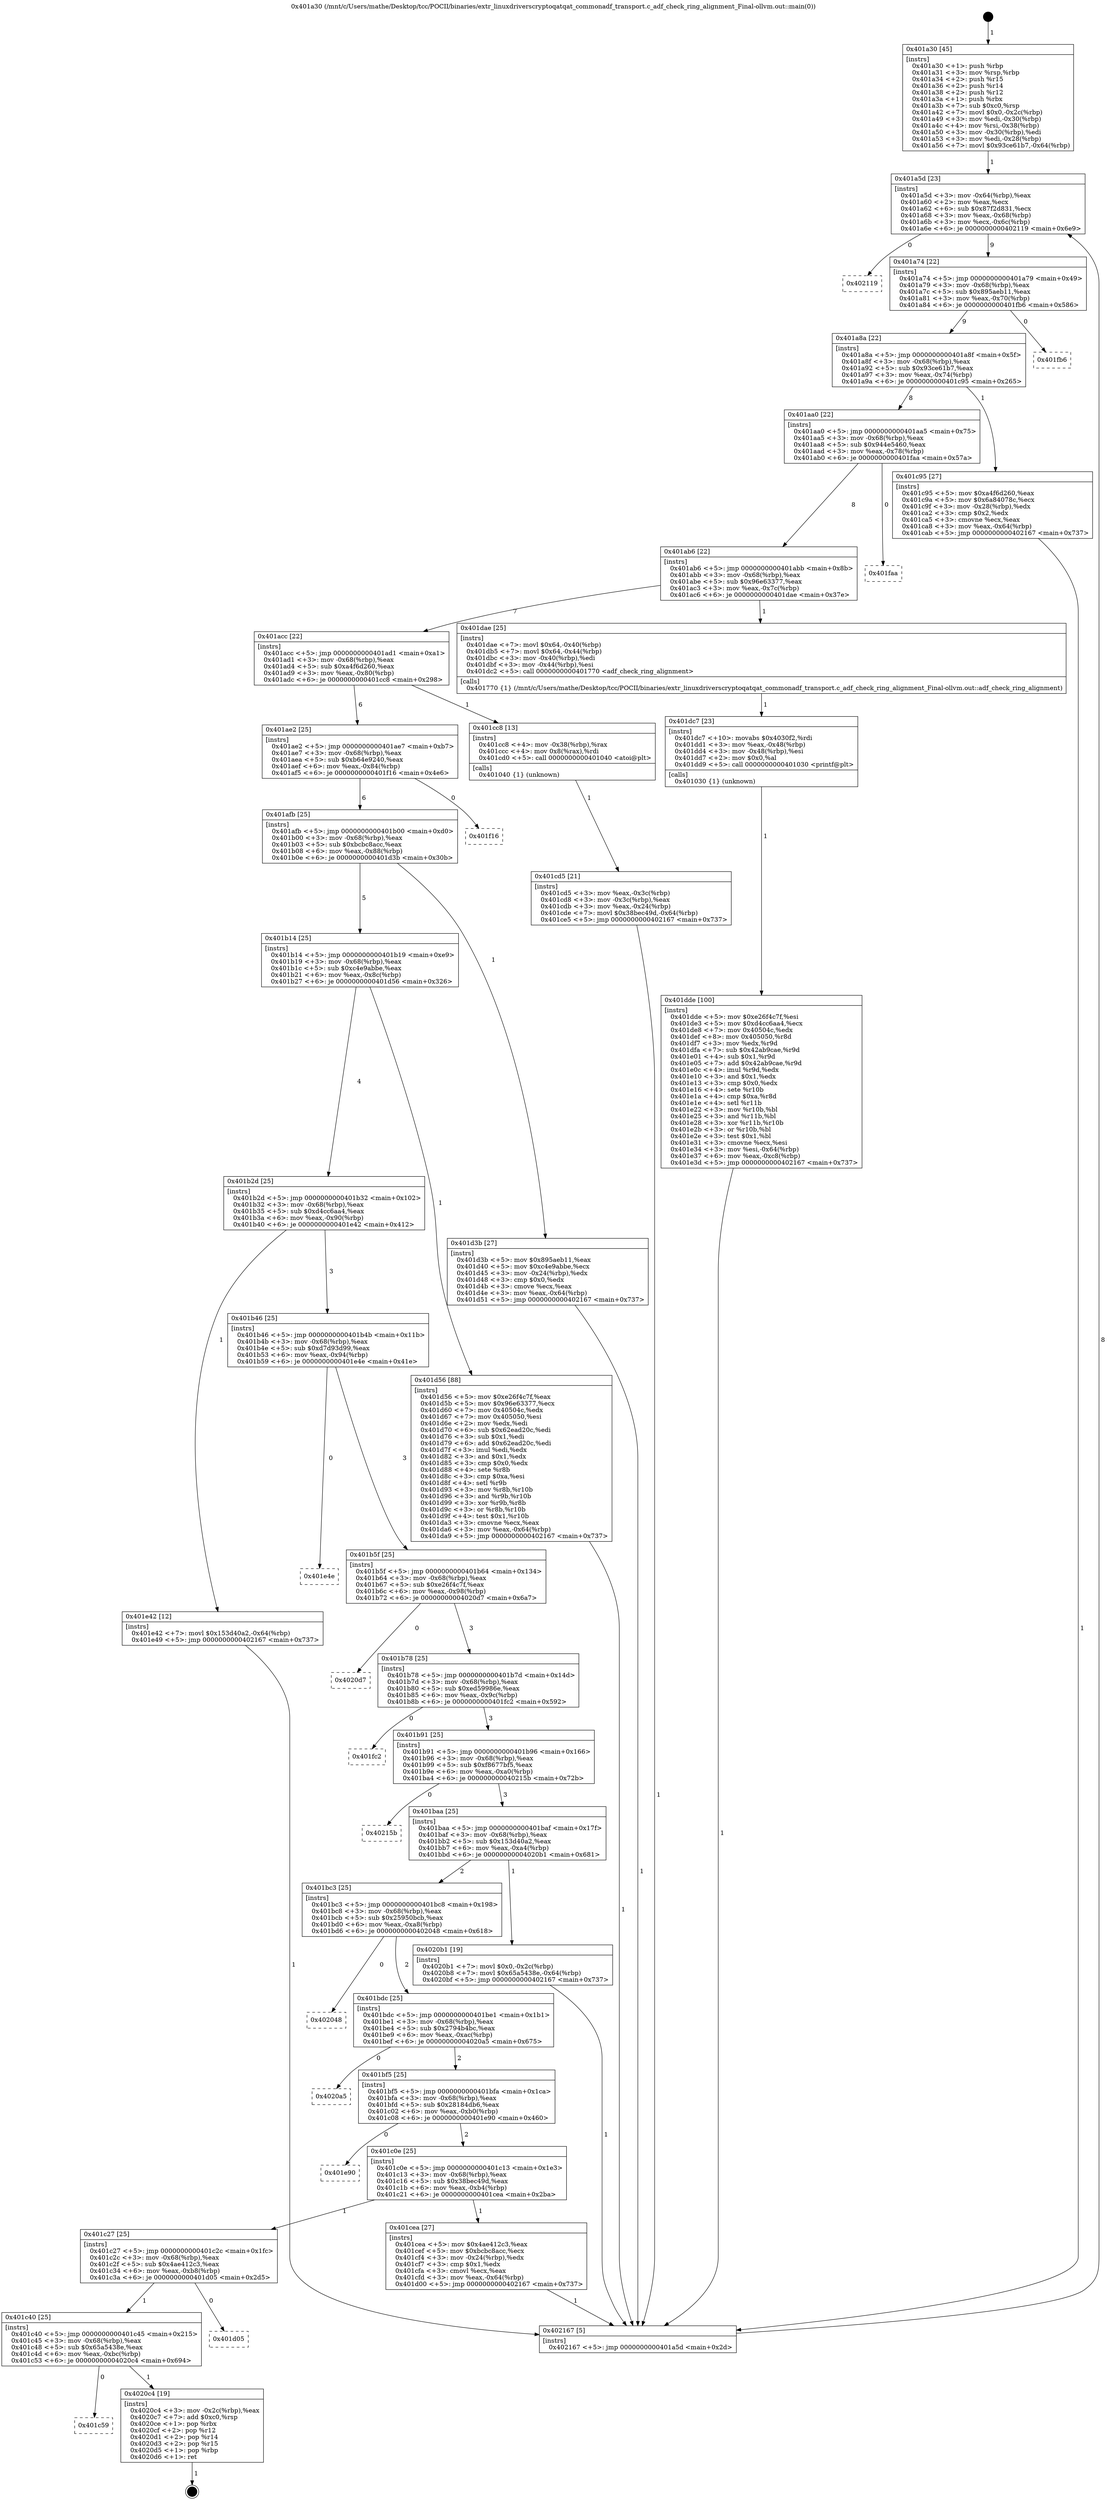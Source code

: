 digraph "0x401a30" {
  label = "0x401a30 (/mnt/c/Users/mathe/Desktop/tcc/POCII/binaries/extr_linuxdriverscryptoqatqat_commonadf_transport.c_adf_check_ring_alignment_Final-ollvm.out::main(0))"
  labelloc = "t"
  node[shape=record]

  Entry [label="",width=0.3,height=0.3,shape=circle,fillcolor=black,style=filled]
  "0x401a5d" [label="{
     0x401a5d [23]\l
     | [instrs]\l
     &nbsp;&nbsp;0x401a5d \<+3\>: mov -0x64(%rbp),%eax\l
     &nbsp;&nbsp;0x401a60 \<+2\>: mov %eax,%ecx\l
     &nbsp;&nbsp;0x401a62 \<+6\>: sub $0x87f2d831,%ecx\l
     &nbsp;&nbsp;0x401a68 \<+3\>: mov %eax,-0x68(%rbp)\l
     &nbsp;&nbsp;0x401a6b \<+3\>: mov %ecx,-0x6c(%rbp)\l
     &nbsp;&nbsp;0x401a6e \<+6\>: je 0000000000402119 \<main+0x6e9\>\l
  }"]
  "0x402119" [label="{
     0x402119\l
  }", style=dashed]
  "0x401a74" [label="{
     0x401a74 [22]\l
     | [instrs]\l
     &nbsp;&nbsp;0x401a74 \<+5\>: jmp 0000000000401a79 \<main+0x49\>\l
     &nbsp;&nbsp;0x401a79 \<+3\>: mov -0x68(%rbp),%eax\l
     &nbsp;&nbsp;0x401a7c \<+5\>: sub $0x895aeb11,%eax\l
     &nbsp;&nbsp;0x401a81 \<+3\>: mov %eax,-0x70(%rbp)\l
     &nbsp;&nbsp;0x401a84 \<+6\>: je 0000000000401fb6 \<main+0x586\>\l
  }"]
  Exit [label="",width=0.3,height=0.3,shape=circle,fillcolor=black,style=filled,peripheries=2]
  "0x401fb6" [label="{
     0x401fb6\l
  }", style=dashed]
  "0x401a8a" [label="{
     0x401a8a [22]\l
     | [instrs]\l
     &nbsp;&nbsp;0x401a8a \<+5\>: jmp 0000000000401a8f \<main+0x5f\>\l
     &nbsp;&nbsp;0x401a8f \<+3\>: mov -0x68(%rbp),%eax\l
     &nbsp;&nbsp;0x401a92 \<+5\>: sub $0x93ce61b7,%eax\l
     &nbsp;&nbsp;0x401a97 \<+3\>: mov %eax,-0x74(%rbp)\l
     &nbsp;&nbsp;0x401a9a \<+6\>: je 0000000000401c95 \<main+0x265\>\l
  }"]
  "0x401c59" [label="{
     0x401c59\l
  }", style=dashed]
  "0x401c95" [label="{
     0x401c95 [27]\l
     | [instrs]\l
     &nbsp;&nbsp;0x401c95 \<+5\>: mov $0xa4f6d260,%eax\l
     &nbsp;&nbsp;0x401c9a \<+5\>: mov $0x6a84078c,%ecx\l
     &nbsp;&nbsp;0x401c9f \<+3\>: mov -0x28(%rbp),%edx\l
     &nbsp;&nbsp;0x401ca2 \<+3\>: cmp $0x2,%edx\l
     &nbsp;&nbsp;0x401ca5 \<+3\>: cmovne %ecx,%eax\l
     &nbsp;&nbsp;0x401ca8 \<+3\>: mov %eax,-0x64(%rbp)\l
     &nbsp;&nbsp;0x401cab \<+5\>: jmp 0000000000402167 \<main+0x737\>\l
  }"]
  "0x401aa0" [label="{
     0x401aa0 [22]\l
     | [instrs]\l
     &nbsp;&nbsp;0x401aa0 \<+5\>: jmp 0000000000401aa5 \<main+0x75\>\l
     &nbsp;&nbsp;0x401aa5 \<+3\>: mov -0x68(%rbp),%eax\l
     &nbsp;&nbsp;0x401aa8 \<+5\>: sub $0x944e5460,%eax\l
     &nbsp;&nbsp;0x401aad \<+3\>: mov %eax,-0x78(%rbp)\l
     &nbsp;&nbsp;0x401ab0 \<+6\>: je 0000000000401faa \<main+0x57a\>\l
  }"]
  "0x402167" [label="{
     0x402167 [5]\l
     | [instrs]\l
     &nbsp;&nbsp;0x402167 \<+5\>: jmp 0000000000401a5d \<main+0x2d\>\l
  }"]
  "0x401a30" [label="{
     0x401a30 [45]\l
     | [instrs]\l
     &nbsp;&nbsp;0x401a30 \<+1\>: push %rbp\l
     &nbsp;&nbsp;0x401a31 \<+3\>: mov %rsp,%rbp\l
     &nbsp;&nbsp;0x401a34 \<+2\>: push %r15\l
     &nbsp;&nbsp;0x401a36 \<+2\>: push %r14\l
     &nbsp;&nbsp;0x401a38 \<+2\>: push %r12\l
     &nbsp;&nbsp;0x401a3a \<+1\>: push %rbx\l
     &nbsp;&nbsp;0x401a3b \<+7\>: sub $0xc0,%rsp\l
     &nbsp;&nbsp;0x401a42 \<+7\>: movl $0x0,-0x2c(%rbp)\l
     &nbsp;&nbsp;0x401a49 \<+3\>: mov %edi,-0x30(%rbp)\l
     &nbsp;&nbsp;0x401a4c \<+4\>: mov %rsi,-0x38(%rbp)\l
     &nbsp;&nbsp;0x401a50 \<+3\>: mov -0x30(%rbp),%edi\l
     &nbsp;&nbsp;0x401a53 \<+3\>: mov %edi,-0x28(%rbp)\l
     &nbsp;&nbsp;0x401a56 \<+7\>: movl $0x93ce61b7,-0x64(%rbp)\l
  }"]
  "0x4020c4" [label="{
     0x4020c4 [19]\l
     | [instrs]\l
     &nbsp;&nbsp;0x4020c4 \<+3\>: mov -0x2c(%rbp),%eax\l
     &nbsp;&nbsp;0x4020c7 \<+7\>: add $0xc0,%rsp\l
     &nbsp;&nbsp;0x4020ce \<+1\>: pop %rbx\l
     &nbsp;&nbsp;0x4020cf \<+2\>: pop %r12\l
     &nbsp;&nbsp;0x4020d1 \<+2\>: pop %r14\l
     &nbsp;&nbsp;0x4020d3 \<+2\>: pop %r15\l
     &nbsp;&nbsp;0x4020d5 \<+1\>: pop %rbp\l
     &nbsp;&nbsp;0x4020d6 \<+1\>: ret\l
  }"]
  "0x401faa" [label="{
     0x401faa\l
  }", style=dashed]
  "0x401ab6" [label="{
     0x401ab6 [22]\l
     | [instrs]\l
     &nbsp;&nbsp;0x401ab6 \<+5\>: jmp 0000000000401abb \<main+0x8b\>\l
     &nbsp;&nbsp;0x401abb \<+3\>: mov -0x68(%rbp),%eax\l
     &nbsp;&nbsp;0x401abe \<+5\>: sub $0x96e63377,%eax\l
     &nbsp;&nbsp;0x401ac3 \<+3\>: mov %eax,-0x7c(%rbp)\l
     &nbsp;&nbsp;0x401ac6 \<+6\>: je 0000000000401dae \<main+0x37e\>\l
  }"]
  "0x401c40" [label="{
     0x401c40 [25]\l
     | [instrs]\l
     &nbsp;&nbsp;0x401c40 \<+5\>: jmp 0000000000401c45 \<main+0x215\>\l
     &nbsp;&nbsp;0x401c45 \<+3\>: mov -0x68(%rbp),%eax\l
     &nbsp;&nbsp;0x401c48 \<+5\>: sub $0x65a5438e,%eax\l
     &nbsp;&nbsp;0x401c4d \<+6\>: mov %eax,-0xbc(%rbp)\l
     &nbsp;&nbsp;0x401c53 \<+6\>: je 00000000004020c4 \<main+0x694\>\l
  }"]
  "0x401dae" [label="{
     0x401dae [25]\l
     | [instrs]\l
     &nbsp;&nbsp;0x401dae \<+7\>: movl $0x64,-0x40(%rbp)\l
     &nbsp;&nbsp;0x401db5 \<+7\>: movl $0x64,-0x44(%rbp)\l
     &nbsp;&nbsp;0x401dbc \<+3\>: mov -0x40(%rbp),%edi\l
     &nbsp;&nbsp;0x401dbf \<+3\>: mov -0x44(%rbp),%esi\l
     &nbsp;&nbsp;0x401dc2 \<+5\>: call 0000000000401770 \<adf_check_ring_alignment\>\l
     | [calls]\l
     &nbsp;&nbsp;0x401770 \{1\} (/mnt/c/Users/mathe/Desktop/tcc/POCII/binaries/extr_linuxdriverscryptoqatqat_commonadf_transport.c_adf_check_ring_alignment_Final-ollvm.out::adf_check_ring_alignment)\l
  }"]
  "0x401acc" [label="{
     0x401acc [22]\l
     | [instrs]\l
     &nbsp;&nbsp;0x401acc \<+5\>: jmp 0000000000401ad1 \<main+0xa1\>\l
     &nbsp;&nbsp;0x401ad1 \<+3\>: mov -0x68(%rbp),%eax\l
     &nbsp;&nbsp;0x401ad4 \<+5\>: sub $0xa4f6d260,%eax\l
     &nbsp;&nbsp;0x401ad9 \<+3\>: mov %eax,-0x80(%rbp)\l
     &nbsp;&nbsp;0x401adc \<+6\>: je 0000000000401cc8 \<main+0x298\>\l
  }"]
  "0x401d05" [label="{
     0x401d05\l
  }", style=dashed]
  "0x401cc8" [label="{
     0x401cc8 [13]\l
     | [instrs]\l
     &nbsp;&nbsp;0x401cc8 \<+4\>: mov -0x38(%rbp),%rax\l
     &nbsp;&nbsp;0x401ccc \<+4\>: mov 0x8(%rax),%rdi\l
     &nbsp;&nbsp;0x401cd0 \<+5\>: call 0000000000401040 \<atoi@plt\>\l
     | [calls]\l
     &nbsp;&nbsp;0x401040 \{1\} (unknown)\l
  }"]
  "0x401ae2" [label="{
     0x401ae2 [25]\l
     | [instrs]\l
     &nbsp;&nbsp;0x401ae2 \<+5\>: jmp 0000000000401ae7 \<main+0xb7\>\l
     &nbsp;&nbsp;0x401ae7 \<+3\>: mov -0x68(%rbp),%eax\l
     &nbsp;&nbsp;0x401aea \<+5\>: sub $0xb64e9240,%eax\l
     &nbsp;&nbsp;0x401aef \<+6\>: mov %eax,-0x84(%rbp)\l
     &nbsp;&nbsp;0x401af5 \<+6\>: je 0000000000401f16 \<main+0x4e6\>\l
  }"]
  "0x401cd5" [label="{
     0x401cd5 [21]\l
     | [instrs]\l
     &nbsp;&nbsp;0x401cd5 \<+3\>: mov %eax,-0x3c(%rbp)\l
     &nbsp;&nbsp;0x401cd8 \<+3\>: mov -0x3c(%rbp),%eax\l
     &nbsp;&nbsp;0x401cdb \<+3\>: mov %eax,-0x24(%rbp)\l
     &nbsp;&nbsp;0x401cde \<+7\>: movl $0x38bec49d,-0x64(%rbp)\l
     &nbsp;&nbsp;0x401ce5 \<+5\>: jmp 0000000000402167 \<main+0x737\>\l
  }"]
  "0x401dde" [label="{
     0x401dde [100]\l
     | [instrs]\l
     &nbsp;&nbsp;0x401dde \<+5\>: mov $0xe26f4c7f,%esi\l
     &nbsp;&nbsp;0x401de3 \<+5\>: mov $0xd4cc6aa4,%ecx\l
     &nbsp;&nbsp;0x401de8 \<+7\>: mov 0x40504c,%edx\l
     &nbsp;&nbsp;0x401def \<+8\>: mov 0x405050,%r8d\l
     &nbsp;&nbsp;0x401df7 \<+3\>: mov %edx,%r9d\l
     &nbsp;&nbsp;0x401dfa \<+7\>: sub $0x42ab9cae,%r9d\l
     &nbsp;&nbsp;0x401e01 \<+4\>: sub $0x1,%r9d\l
     &nbsp;&nbsp;0x401e05 \<+7\>: add $0x42ab9cae,%r9d\l
     &nbsp;&nbsp;0x401e0c \<+4\>: imul %r9d,%edx\l
     &nbsp;&nbsp;0x401e10 \<+3\>: and $0x1,%edx\l
     &nbsp;&nbsp;0x401e13 \<+3\>: cmp $0x0,%edx\l
     &nbsp;&nbsp;0x401e16 \<+4\>: sete %r10b\l
     &nbsp;&nbsp;0x401e1a \<+4\>: cmp $0xa,%r8d\l
     &nbsp;&nbsp;0x401e1e \<+4\>: setl %r11b\l
     &nbsp;&nbsp;0x401e22 \<+3\>: mov %r10b,%bl\l
     &nbsp;&nbsp;0x401e25 \<+3\>: and %r11b,%bl\l
     &nbsp;&nbsp;0x401e28 \<+3\>: xor %r11b,%r10b\l
     &nbsp;&nbsp;0x401e2b \<+3\>: or %r10b,%bl\l
     &nbsp;&nbsp;0x401e2e \<+3\>: test $0x1,%bl\l
     &nbsp;&nbsp;0x401e31 \<+3\>: cmovne %ecx,%esi\l
     &nbsp;&nbsp;0x401e34 \<+3\>: mov %esi,-0x64(%rbp)\l
     &nbsp;&nbsp;0x401e37 \<+6\>: mov %eax,-0xc8(%rbp)\l
     &nbsp;&nbsp;0x401e3d \<+5\>: jmp 0000000000402167 \<main+0x737\>\l
  }"]
  "0x401f16" [label="{
     0x401f16\l
  }", style=dashed]
  "0x401afb" [label="{
     0x401afb [25]\l
     | [instrs]\l
     &nbsp;&nbsp;0x401afb \<+5\>: jmp 0000000000401b00 \<main+0xd0\>\l
     &nbsp;&nbsp;0x401b00 \<+3\>: mov -0x68(%rbp),%eax\l
     &nbsp;&nbsp;0x401b03 \<+5\>: sub $0xbcbc8acc,%eax\l
     &nbsp;&nbsp;0x401b08 \<+6\>: mov %eax,-0x88(%rbp)\l
     &nbsp;&nbsp;0x401b0e \<+6\>: je 0000000000401d3b \<main+0x30b\>\l
  }"]
  "0x401dc7" [label="{
     0x401dc7 [23]\l
     | [instrs]\l
     &nbsp;&nbsp;0x401dc7 \<+10\>: movabs $0x4030f2,%rdi\l
     &nbsp;&nbsp;0x401dd1 \<+3\>: mov %eax,-0x48(%rbp)\l
     &nbsp;&nbsp;0x401dd4 \<+3\>: mov -0x48(%rbp),%esi\l
     &nbsp;&nbsp;0x401dd7 \<+2\>: mov $0x0,%al\l
     &nbsp;&nbsp;0x401dd9 \<+5\>: call 0000000000401030 \<printf@plt\>\l
     | [calls]\l
     &nbsp;&nbsp;0x401030 \{1\} (unknown)\l
  }"]
  "0x401d3b" [label="{
     0x401d3b [27]\l
     | [instrs]\l
     &nbsp;&nbsp;0x401d3b \<+5\>: mov $0x895aeb11,%eax\l
     &nbsp;&nbsp;0x401d40 \<+5\>: mov $0xc4e9abbe,%ecx\l
     &nbsp;&nbsp;0x401d45 \<+3\>: mov -0x24(%rbp),%edx\l
     &nbsp;&nbsp;0x401d48 \<+3\>: cmp $0x0,%edx\l
     &nbsp;&nbsp;0x401d4b \<+3\>: cmove %ecx,%eax\l
     &nbsp;&nbsp;0x401d4e \<+3\>: mov %eax,-0x64(%rbp)\l
     &nbsp;&nbsp;0x401d51 \<+5\>: jmp 0000000000402167 \<main+0x737\>\l
  }"]
  "0x401b14" [label="{
     0x401b14 [25]\l
     | [instrs]\l
     &nbsp;&nbsp;0x401b14 \<+5\>: jmp 0000000000401b19 \<main+0xe9\>\l
     &nbsp;&nbsp;0x401b19 \<+3\>: mov -0x68(%rbp),%eax\l
     &nbsp;&nbsp;0x401b1c \<+5\>: sub $0xc4e9abbe,%eax\l
     &nbsp;&nbsp;0x401b21 \<+6\>: mov %eax,-0x8c(%rbp)\l
     &nbsp;&nbsp;0x401b27 \<+6\>: je 0000000000401d56 \<main+0x326\>\l
  }"]
  "0x401c27" [label="{
     0x401c27 [25]\l
     | [instrs]\l
     &nbsp;&nbsp;0x401c27 \<+5\>: jmp 0000000000401c2c \<main+0x1fc\>\l
     &nbsp;&nbsp;0x401c2c \<+3\>: mov -0x68(%rbp),%eax\l
     &nbsp;&nbsp;0x401c2f \<+5\>: sub $0x4ae412c3,%eax\l
     &nbsp;&nbsp;0x401c34 \<+6\>: mov %eax,-0xb8(%rbp)\l
     &nbsp;&nbsp;0x401c3a \<+6\>: je 0000000000401d05 \<main+0x2d5\>\l
  }"]
  "0x401d56" [label="{
     0x401d56 [88]\l
     | [instrs]\l
     &nbsp;&nbsp;0x401d56 \<+5\>: mov $0xe26f4c7f,%eax\l
     &nbsp;&nbsp;0x401d5b \<+5\>: mov $0x96e63377,%ecx\l
     &nbsp;&nbsp;0x401d60 \<+7\>: mov 0x40504c,%edx\l
     &nbsp;&nbsp;0x401d67 \<+7\>: mov 0x405050,%esi\l
     &nbsp;&nbsp;0x401d6e \<+2\>: mov %edx,%edi\l
     &nbsp;&nbsp;0x401d70 \<+6\>: sub $0x62ead20c,%edi\l
     &nbsp;&nbsp;0x401d76 \<+3\>: sub $0x1,%edi\l
     &nbsp;&nbsp;0x401d79 \<+6\>: add $0x62ead20c,%edi\l
     &nbsp;&nbsp;0x401d7f \<+3\>: imul %edi,%edx\l
     &nbsp;&nbsp;0x401d82 \<+3\>: and $0x1,%edx\l
     &nbsp;&nbsp;0x401d85 \<+3\>: cmp $0x0,%edx\l
     &nbsp;&nbsp;0x401d88 \<+4\>: sete %r8b\l
     &nbsp;&nbsp;0x401d8c \<+3\>: cmp $0xa,%esi\l
     &nbsp;&nbsp;0x401d8f \<+4\>: setl %r9b\l
     &nbsp;&nbsp;0x401d93 \<+3\>: mov %r8b,%r10b\l
     &nbsp;&nbsp;0x401d96 \<+3\>: and %r9b,%r10b\l
     &nbsp;&nbsp;0x401d99 \<+3\>: xor %r9b,%r8b\l
     &nbsp;&nbsp;0x401d9c \<+3\>: or %r8b,%r10b\l
     &nbsp;&nbsp;0x401d9f \<+4\>: test $0x1,%r10b\l
     &nbsp;&nbsp;0x401da3 \<+3\>: cmovne %ecx,%eax\l
     &nbsp;&nbsp;0x401da6 \<+3\>: mov %eax,-0x64(%rbp)\l
     &nbsp;&nbsp;0x401da9 \<+5\>: jmp 0000000000402167 \<main+0x737\>\l
  }"]
  "0x401b2d" [label="{
     0x401b2d [25]\l
     | [instrs]\l
     &nbsp;&nbsp;0x401b2d \<+5\>: jmp 0000000000401b32 \<main+0x102\>\l
     &nbsp;&nbsp;0x401b32 \<+3\>: mov -0x68(%rbp),%eax\l
     &nbsp;&nbsp;0x401b35 \<+5\>: sub $0xd4cc6aa4,%eax\l
     &nbsp;&nbsp;0x401b3a \<+6\>: mov %eax,-0x90(%rbp)\l
     &nbsp;&nbsp;0x401b40 \<+6\>: je 0000000000401e42 \<main+0x412\>\l
  }"]
  "0x401cea" [label="{
     0x401cea [27]\l
     | [instrs]\l
     &nbsp;&nbsp;0x401cea \<+5\>: mov $0x4ae412c3,%eax\l
     &nbsp;&nbsp;0x401cef \<+5\>: mov $0xbcbc8acc,%ecx\l
     &nbsp;&nbsp;0x401cf4 \<+3\>: mov -0x24(%rbp),%edx\l
     &nbsp;&nbsp;0x401cf7 \<+3\>: cmp $0x1,%edx\l
     &nbsp;&nbsp;0x401cfa \<+3\>: cmovl %ecx,%eax\l
     &nbsp;&nbsp;0x401cfd \<+3\>: mov %eax,-0x64(%rbp)\l
     &nbsp;&nbsp;0x401d00 \<+5\>: jmp 0000000000402167 \<main+0x737\>\l
  }"]
  "0x401e42" [label="{
     0x401e42 [12]\l
     | [instrs]\l
     &nbsp;&nbsp;0x401e42 \<+7\>: movl $0x153d40a2,-0x64(%rbp)\l
     &nbsp;&nbsp;0x401e49 \<+5\>: jmp 0000000000402167 \<main+0x737\>\l
  }"]
  "0x401b46" [label="{
     0x401b46 [25]\l
     | [instrs]\l
     &nbsp;&nbsp;0x401b46 \<+5\>: jmp 0000000000401b4b \<main+0x11b\>\l
     &nbsp;&nbsp;0x401b4b \<+3\>: mov -0x68(%rbp),%eax\l
     &nbsp;&nbsp;0x401b4e \<+5\>: sub $0xd7d93d99,%eax\l
     &nbsp;&nbsp;0x401b53 \<+6\>: mov %eax,-0x94(%rbp)\l
     &nbsp;&nbsp;0x401b59 \<+6\>: je 0000000000401e4e \<main+0x41e\>\l
  }"]
  "0x401c0e" [label="{
     0x401c0e [25]\l
     | [instrs]\l
     &nbsp;&nbsp;0x401c0e \<+5\>: jmp 0000000000401c13 \<main+0x1e3\>\l
     &nbsp;&nbsp;0x401c13 \<+3\>: mov -0x68(%rbp),%eax\l
     &nbsp;&nbsp;0x401c16 \<+5\>: sub $0x38bec49d,%eax\l
     &nbsp;&nbsp;0x401c1b \<+6\>: mov %eax,-0xb4(%rbp)\l
     &nbsp;&nbsp;0x401c21 \<+6\>: je 0000000000401cea \<main+0x2ba\>\l
  }"]
  "0x401e4e" [label="{
     0x401e4e\l
  }", style=dashed]
  "0x401b5f" [label="{
     0x401b5f [25]\l
     | [instrs]\l
     &nbsp;&nbsp;0x401b5f \<+5\>: jmp 0000000000401b64 \<main+0x134\>\l
     &nbsp;&nbsp;0x401b64 \<+3\>: mov -0x68(%rbp),%eax\l
     &nbsp;&nbsp;0x401b67 \<+5\>: sub $0xe26f4c7f,%eax\l
     &nbsp;&nbsp;0x401b6c \<+6\>: mov %eax,-0x98(%rbp)\l
     &nbsp;&nbsp;0x401b72 \<+6\>: je 00000000004020d7 \<main+0x6a7\>\l
  }"]
  "0x401e90" [label="{
     0x401e90\l
  }", style=dashed]
  "0x4020d7" [label="{
     0x4020d7\l
  }", style=dashed]
  "0x401b78" [label="{
     0x401b78 [25]\l
     | [instrs]\l
     &nbsp;&nbsp;0x401b78 \<+5\>: jmp 0000000000401b7d \<main+0x14d\>\l
     &nbsp;&nbsp;0x401b7d \<+3\>: mov -0x68(%rbp),%eax\l
     &nbsp;&nbsp;0x401b80 \<+5\>: sub $0xed59986e,%eax\l
     &nbsp;&nbsp;0x401b85 \<+6\>: mov %eax,-0x9c(%rbp)\l
     &nbsp;&nbsp;0x401b8b \<+6\>: je 0000000000401fc2 \<main+0x592\>\l
  }"]
  "0x401bf5" [label="{
     0x401bf5 [25]\l
     | [instrs]\l
     &nbsp;&nbsp;0x401bf5 \<+5\>: jmp 0000000000401bfa \<main+0x1ca\>\l
     &nbsp;&nbsp;0x401bfa \<+3\>: mov -0x68(%rbp),%eax\l
     &nbsp;&nbsp;0x401bfd \<+5\>: sub $0x28184db6,%eax\l
     &nbsp;&nbsp;0x401c02 \<+6\>: mov %eax,-0xb0(%rbp)\l
     &nbsp;&nbsp;0x401c08 \<+6\>: je 0000000000401e90 \<main+0x460\>\l
  }"]
  "0x401fc2" [label="{
     0x401fc2\l
  }", style=dashed]
  "0x401b91" [label="{
     0x401b91 [25]\l
     | [instrs]\l
     &nbsp;&nbsp;0x401b91 \<+5\>: jmp 0000000000401b96 \<main+0x166\>\l
     &nbsp;&nbsp;0x401b96 \<+3\>: mov -0x68(%rbp),%eax\l
     &nbsp;&nbsp;0x401b99 \<+5\>: sub $0xf8677bf5,%eax\l
     &nbsp;&nbsp;0x401b9e \<+6\>: mov %eax,-0xa0(%rbp)\l
     &nbsp;&nbsp;0x401ba4 \<+6\>: je 000000000040215b \<main+0x72b\>\l
  }"]
  "0x4020a5" [label="{
     0x4020a5\l
  }", style=dashed]
  "0x40215b" [label="{
     0x40215b\l
  }", style=dashed]
  "0x401baa" [label="{
     0x401baa [25]\l
     | [instrs]\l
     &nbsp;&nbsp;0x401baa \<+5\>: jmp 0000000000401baf \<main+0x17f\>\l
     &nbsp;&nbsp;0x401baf \<+3\>: mov -0x68(%rbp),%eax\l
     &nbsp;&nbsp;0x401bb2 \<+5\>: sub $0x153d40a2,%eax\l
     &nbsp;&nbsp;0x401bb7 \<+6\>: mov %eax,-0xa4(%rbp)\l
     &nbsp;&nbsp;0x401bbd \<+6\>: je 00000000004020b1 \<main+0x681\>\l
  }"]
  "0x401bdc" [label="{
     0x401bdc [25]\l
     | [instrs]\l
     &nbsp;&nbsp;0x401bdc \<+5\>: jmp 0000000000401be1 \<main+0x1b1\>\l
     &nbsp;&nbsp;0x401be1 \<+3\>: mov -0x68(%rbp),%eax\l
     &nbsp;&nbsp;0x401be4 \<+5\>: sub $0x2794b4bc,%eax\l
     &nbsp;&nbsp;0x401be9 \<+6\>: mov %eax,-0xac(%rbp)\l
     &nbsp;&nbsp;0x401bef \<+6\>: je 00000000004020a5 \<main+0x675\>\l
  }"]
  "0x4020b1" [label="{
     0x4020b1 [19]\l
     | [instrs]\l
     &nbsp;&nbsp;0x4020b1 \<+7\>: movl $0x0,-0x2c(%rbp)\l
     &nbsp;&nbsp;0x4020b8 \<+7\>: movl $0x65a5438e,-0x64(%rbp)\l
     &nbsp;&nbsp;0x4020bf \<+5\>: jmp 0000000000402167 \<main+0x737\>\l
  }"]
  "0x401bc3" [label="{
     0x401bc3 [25]\l
     | [instrs]\l
     &nbsp;&nbsp;0x401bc3 \<+5\>: jmp 0000000000401bc8 \<main+0x198\>\l
     &nbsp;&nbsp;0x401bc8 \<+3\>: mov -0x68(%rbp),%eax\l
     &nbsp;&nbsp;0x401bcb \<+5\>: sub $0x25950bcb,%eax\l
     &nbsp;&nbsp;0x401bd0 \<+6\>: mov %eax,-0xa8(%rbp)\l
     &nbsp;&nbsp;0x401bd6 \<+6\>: je 0000000000402048 \<main+0x618\>\l
  }"]
  "0x402048" [label="{
     0x402048\l
  }", style=dashed]
  Entry -> "0x401a30" [label=" 1"]
  "0x401a5d" -> "0x402119" [label=" 0"]
  "0x401a5d" -> "0x401a74" [label=" 9"]
  "0x4020c4" -> Exit [label=" 1"]
  "0x401a74" -> "0x401fb6" [label=" 0"]
  "0x401a74" -> "0x401a8a" [label=" 9"]
  "0x401c40" -> "0x401c59" [label=" 0"]
  "0x401a8a" -> "0x401c95" [label=" 1"]
  "0x401a8a" -> "0x401aa0" [label=" 8"]
  "0x401c95" -> "0x402167" [label=" 1"]
  "0x401a30" -> "0x401a5d" [label=" 1"]
  "0x402167" -> "0x401a5d" [label=" 8"]
  "0x401c40" -> "0x4020c4" [label=" 1"]
  "0x401aa0" -> "0x401faa" [label=" 0"]
  "0x401aa0" -> "0x401ab6" [label=" 8"]
  "0x401c27" -> "0x401c40" [label=" 1"]
  "0x401ab6" -> "0x401dae" [label=" 1"]
  "0x401ab6" -> "0x401acc" [label=" 7"]
  "0x401c27" -> "0x401d05" [label=" 0"]
  "0x401acc" -> "0x401cc8" [label=" 1"]
  "0x401acc" -> "0x401ae2" [label=" 6"]
  "0x401cc8" -> "0x401cd5" [label=" 1"]
  "0x401cd5" -> "0x402167" [label=" 1"]
  "0x4020b1" -> "0x402167" [label=" 1"]
  "0x401ae2" -> "0x401f16" [label=" 0"]
  "0x401ae2" -> "0x401afb" [label=" 6"]
  "0x401e42" -> "0x402167" [label=" 1"]
  "0x401afb" -> "0x401d3b" [label=" 1"]
  "0x401afb" -> "0x401b14" [label=" 5"]
  "0x401dde" -> "0x402167" [label=" 1"]
  "0x401b14" -> "0x401d56" [label=" 1"]
  "0x401b14" -> "0x401b2d" [label=" 4"]
  "0x401dc7" -> "0x401dde" [label=" 1"]
  "0x401b2d" -> "0x401e42" [label=" 1"]
  "0x401b2d" -> "0x401b46" [label=" 3"]
  "0x401dae" -> "0x401dc7" [label=" 1"]
  "0x401b46" -> "0x401e4e" [label=" 0"]
  "0x401b46" -> "0x401b5f" [label=" 3"]
  "0x401d3b" -> "0x402167" [label=" 1"]
  "0x401b5f" -> "0x4020d7" [label=" 0"]
  "0x401b5f" -> "0x401b78" [label=" 3"]
  "0x401cea" -> "0x402167" [label=" 1"]
  "0x401b78" -> "0x401fc2" [label=" 0"]
  "0x401b78" -> "0x401b91" [label=" 3"]
  "0x401c0e" -> "0x401cea" [label=" 1"]
  "0x401b91" -> "0x40215b" [label=" 0"]
  "0x401b91" -> "0x401baa" [label=" 3"]
  "0x401d56" -> "0x402167" [label=" 1"]
  "0x401baa" -> "0x4020b1" [label=" 1"]
  "0x401baa" -> "0x401bc3" [label=" 2"]
  "0x401bf5" -> "0x401e90" [label=" 0"]
  "0x401bc3" -> "0x402048" [label=" 0"]
  "0x401bc3" -> "0x401bdc" [label=" 2"]
  "0x401bf5" -> "0x401c0e" [label=" 2"]
  "0x401bdc" -> "0x4020a5" [label=" 0"]
  "0x401bdc" -> "0x401bf5" [label=" 2"]
  "0x401c0e" -> "0x401c27" [label=" 1"]
}
